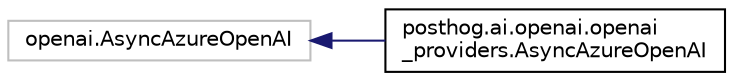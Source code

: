 digraph "Graphical Class Hierarchy"
{
 // LATEX_PDF_SIZE
  edge [fontname="Helvetica",fontsize="10",labelfontname="Helvetica",labelfontsize="10"];
  node [fontname="Helvetica",fontsize="10",shape=record];
  rankdir="LR";
  Node1905 [label="openai.AsyncAzureOpenAI",height=0.2,width=0.4,color="grey75", fillcolor="white", style="filled",tooltip=" "];
  Node1905 -> Node0 [dir="back",color="midnightblue",fontsize="10",style="solid",fontname="Helvetica"];
  Node0 [label="posthog.ai.openai.openai\l_providers.AsyncAzureOpenAI",height=0.2,width=0.4,color="black", fillcolor="white", style="filled",URL="$classposthog_1_1ai_1_1openai_1_1openai__providers_1_1AsyncAzureOpenAI.html",tooltip=" "];
}
